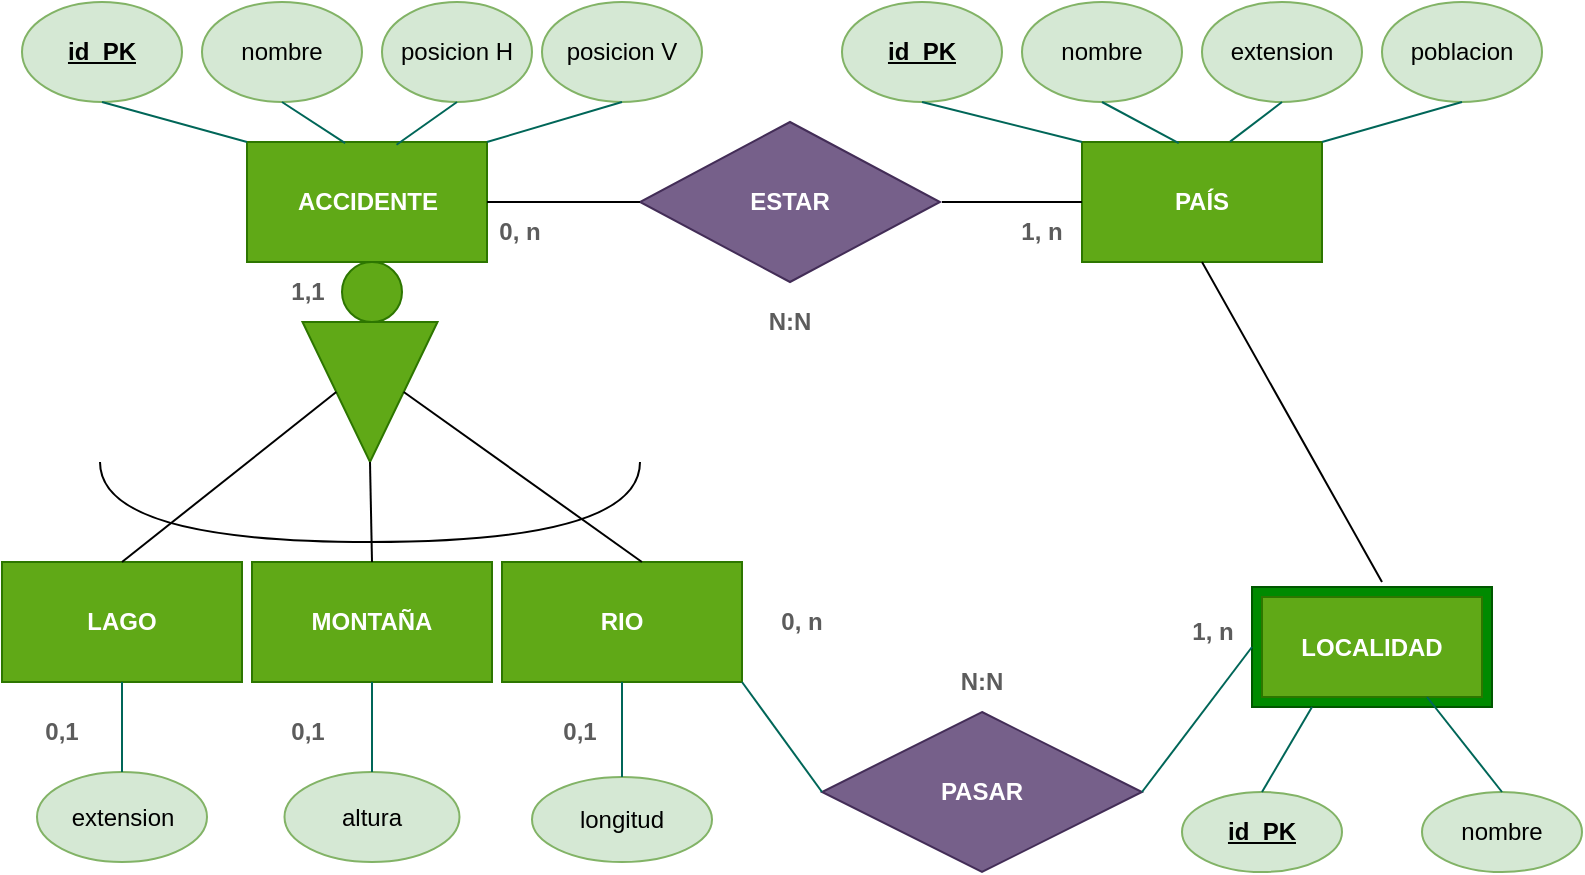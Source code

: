 <mxfile version="17.4.6" type="device"><diagram id="3q7_beth6fXtD7W8zDnN" name="Page-1"><mxGraphModel dx="1038" dy="547" grid="1" gridSize="10" guides="1" tooltips="1" connect="1" arrows="1" fold="1" page="1" pageScale="1" pageWidth="827" pageHeight="1169" math="0" shadow="0"><root><mxCell id="0"/><mxCell id="1" parent="0"/><mxCell id="rJE3uyAJbN5RaccWHfnh-1" value="ACCIDENTE" style="rounded=0;whiteSpace=wrap;html=1;fillColor=#60a917;strokeColor=#2D7600;fontColor=#ffffff;fontStyle=1" parent="1" vertex="1"><mxGeometry x="142.5" y="80" width="120" height="60" as="geometry"/></mxCell><mxCell id="rJE3uyAJbN5RaccWHfnh-4" value="PAÍS" style="rounded=0;whiteSpace=wrap;html=1;fillColor=#60a917;fontColor=#ffffff;strokeColor=#2D7600;fontStyle=1" parent="1" vertex="1"><mxGeometry x="560" y="80" width="120" height="60" as="geometry"/></mxCell><mxCell id="rJE3uyAJbN5RaccWHfnh-5" value="LOCALIDAD" style="rounded=0;whiteSpace=wrap;html=1;fillColor=#008a00;fontColor=#ffffff;strokeColor=#005700;" parent="1" vertex="1"><mxGeometry x="645" y="302.5" width="120" height="60" as="geometry"/></mxCell><mxCell id="rJE3uyAJbN5RaccWHfnh-8" value="" style="triangle;whiteSpace=wrap;html=1;direction=south;fillColor=#60a917;fontColor=#ffffff;strokeColor=#2D7600;" parent="1" vertex="1"><mxGeometry x="170.25" y="170" width="67.5" height="70" as="geometry"/></mxCell><mxCell id="rJE3uyAJbN5RaccWHfnh-9" value="" style="ellipse;whiteSpace=wrap;html=1;aspect=fixed;fillColor=#60a917;fontColor=#ffffff;strokeColor=#2D7600;" parent="1" vertex="1"><mxGeometry x="190" y="140" width="30" height="30" as="geometry"/></mxCell><mxCell id="rJE3uyAJbN5RaccWHfnh-10" value="LAGO" style="rounded=0;whiteSpace=wrap;html=1;fillColor=#60a917;fontColor=#ffffff;strokeColor=#2D7600;fontStyle=1" parent="1" vertex="1"><mxGeometry x="20" y="290" width="120" height="60" as="geometry"/></mxCell><mxCell id="rJE3uyAJbN5RaccWHfnh-11" value="MONTAÑA" style="rounded=0;whiteSpace=wrap;html=1;fillColor=#60a917;fontColor=#ffffff;strokeColor=#2D7600;fontStyle=1" parent="1" vertex="1"><mxGeometry x="145" y="290" width="120" height="60" as="geometry"/></mxCell><mxCell id="rJE3uyAJbN5RaccWHfnh-12" value="RIO" style="rounded=0;whiteSpace=wrap;html=1;fillColor=#60a917;fontColor=#ffffff;strokeColor=#2D7600;fontStyle=1" parent="1" vertex="1"><mxGeometry x="270" y="290" width="120" height="60" as="geometry"/></mxCell><mxCell id="rJE3uyAJbN5RaccWHfnh-13" value="posicion V" style="ellipse;whiteSpace=wrap;html=1;fillColor=#d5e8d4;strokeColor=#82b366;" parent="1" vertex="1"><mxGeometry x="290" y="10" width="80" height="50" as="geometry"/></mxCell><mxCell id="rJE3uyAJbN5RaccWHfnh-14" value="nombre" style="ellipse;whiteSpace=wrap;html=1;fillColor=#d5e8d4;strokeColor=#82b366;" parent="1" vertex="1"><mxGeometry x="530" y="10" width="80" height="50" as="geometry"/></mxCell><mxCell id="rJE3uyAJbN5RaccWHfnh-15" value="posicion H" style="ellipse;whiteSpace=wrap;html=1;fillColor=#d5e8d4;strokeColor=#82b366;" parent="1" vertex="1"><mxGeometry x="210" y="10" width="75" height="50" as="geometry"/></mxCell><mxCell id="rJE3uyAJbN5RaccWHfnh-16" value="nombre" style="ellipse;whiteSpace=wrap;html=1;fillColor=#d5e8d4;strokeColor=#82b366;" parent="1" vertex="1"><mxGeometry x="120" y="10" width="80" height="50" as="geometry"/></mxCell><mxCell id="rJE3uyAJbN5RaccWHfnh-18" value="extension" style="ellipse;whiteSpace=wrap;html=1;fillColor=#d5e8d4;strokeColor=#82b366;" parent="1" vertex="1"><mxGeometry x="620" y="10" width="80" height="50" as="geometry"/></mxCell><mxCell id="rJE3uyAJbN5RaccWHfnh-19" value="poblacion" style="ellipse;whiteSpace=wrap;html=1;fillColor=#d5e8d4;strokeColor=#82b366;" parent="1" vertex="1"><mxGeometry x="710" y="10" width="80" height="50" as="geometry"/></mxCell><mxCell id="rJE3uyAJbN5RaccWHfnh-20" value="LOCALIDAD" style="rounded=0;whiteSpace=wrap;html=1;fillColor=#60a917;fontColor=#ffffff;strokeColor=#2D7600;fontStyle=1" parent="1" vertex="1"><mxGeometry x="650" y="307.5" width="110" height="50" as="geometry"/></mxCell><mxCell id="rJE3uyAJbN5RaccWHfnh-21" value="&lt;b&gt;ESTAR&lt;/b&gt;" style="rhombus;whiteSpace=wrap;html=1;fillColor=#76608a;strokeColor=#432D57;fontColor=#ffffff;" parent="1" vertex="1"><mxGeometry x="339" y="70" width="150" height="80" as="geometry"/></mxCell><mxCell id="rJE3uyAJbN5RaccWHfnh-22" value="&lt;u&gt;&lt;b&gt;id_PK&lt;/b&gt;&lt;/u&gt;" style="ellipse;whiteSpace=wrap;html=1;fillColor=#d5e8d4;strokeColor=#82b366;" parent="1" vertex="1"><mxGeometry x="440" y="10" width="80" height="50" as="geometry"/></mxCell><mxCell id="rJE3uyAJbN5RaccWHfnh-23" value="" style="shape=requiredInterface;html=1;verticalLabelPosition=bottom;sketch=0;direction=south;" parent="1" vertex="1"><mxGeometry x="69" y="240" width="270" height="40" as="geometry"/></mxCell><mxCell id="rJE3uyAJbN5RaccWHfnh-24" value="extension" style="ellipse;whiteSpace=wrap;html=1;fillColor=#d5e8d4;strokeColor=#82b366;" parent="1" vertex="1"><mxGeometry x="37.5" y="395" width="85" height="45" as="geometry"/></mxCell><mxCell id="rJE3uyAJbN5RaccWHfnh-25" value="altura" style="ellipse;whiteSpace=wrap;html=1;fillColor=#d5e8d4;strokeColor=#82b366;" parent="1" vertex="1"><mxGeometry x="161.25" y="395" width="87.5" height="45" as="geometry"/></mxCell><mxCell id="rJE3uyAJbN5RaccWHfnh-26" value="longitud" style="ellipse;whiteSpace=wrap;html=1;fillColor=#d5e8d4;strokeColor=#82b366;" parent="1" vertex="1"><mxGeometry x="285" y="397.5" width="90" height="42.5" as="geometry"/></mxCell><mxCell id="rJE3uyAJbN5RaccWHfnh-28" value="" style="endArrow=none;html=1;rounded=0;exitX=1;exitY=0.5;exitDx=0;exitDy=0;entryX=0;entryY=0.5;entryDx=0;entryDy=0;fontStyle=1" parent="1" source="rJE3uyAJbN5RaccWHfnh-1" target="rJE3uyAJbN5RaccWHfnh-21" edge="1"><mxGeometry width="50" height="50" relative="1" as="geometry"><mxPoint x="420" y="280" as="sourcePoint"/><mxPoint x="470" y="230" as="targetPoint"/></mxGeometry></mxCell><mxCell id="rJE3uyAJbN5RaccWHfnh-30" value="" style="endArrow=none;html=1;rounded=0;" parent="1" edge="1"><mxGeometry width="50" height="50" relative="1" as="geometry"><mxPoint x="490" y="110" as="sourcePoint"/><mxPoint x="560" y="110" as="targetPoint"/></mxGeometry></mxCell><mxCell id="rJE3uyAJbN5RaccWHfnh-32" value="&lt;b&gt;&lt;u&gt;id_PK&lt;/u&gt;&lt;/b&gt;" style="ellipse;whiteSpace=wrap;html=1;fillColor=#d5e8d4;strokeColor=#82b366;" parent="1" vertex="1"><mxGeometry x="610" y="405" width="80" height="40" as="geometry"/></mxCell><mxCell id="rJE3uyAJbN5RaccWHfnh-33" value="nombre" style="ellipse;whiteSpace=wrap;html=1;fillColor=#d5e8d4;strokeColor=#82b366;" parent="1" vertex="1"><mxGeometry x="730" y="405" width="80" height="40" as="geometry"/></mxCell><mxCell id="rJE3uyAJbN5RaccWHfnh-39" value="&lt;b&gt;PASAR&lt;/b&gt;" style="rhombus;whiteSpace=wrap;html=1;fillColor=#76608a;strokeColor=#432D57;fontColor=#ffffff;" parent="1" vertex="1"><mxGeometry x="430" y="365" width="160" height="80" as="geometry"/></mxCell><mxCell id="rJE3uyAJbN5RaccWHfnh-42" value="" style="endArrow=none;html=1;rounded=0;entryX=0.5;entryY=0;entryDx=0;entryDy=0;exitX=0.583;exitY=0;exitDx=0;exitDy=0;exitPerimeter=0;" parent="1" source="rJE3uyAJbN5RaccWHfnh-12" target="rJE3uyAJbN5RaccWHfnh-8" edge="1"><mxGeometry width="50" height="50" relative="1" as="geometry"><mxPoint x="330" y="280" as="sourcePoint"/><mxPoint x="510" y="180" as="targetPoint"/></mxGeometry></mxCell><mxCell id="rJE3uyAJbN5RaccWHfnh-52" value="" style="endArrow=none;html=1;rounded=0;entryX=0;entryY=0.5;entryDx=0;entryDy=0;entryPerimeter=0;exitX=0.5;exitY=0;exitDx=0;exitDy=0;" parent="1" source="rJE3uyAJbN5RaccWHfnh-11" target="rJE3uyAJbN5RaccWHfnh-23" edge="1"><mxGeometry width="50" height="50" relative="1" as="geometry"><mxPoint x="460" y="260" as="sourcePoint"/><mxPoint x="510" y="210" as="targetPoint"/></mxGeometry></mxCell><mxCell id="rJE3uyAJbN5RaccWHfnh-53" value="" style="endArrow=none;html=1;rounded=0;entryX=0.5;entryY=1;entryDx=0;entryDy=0;exitX=0.5;exitY=0;exitDx=0;exitDy=0;" parent="1" source="rJE3uyAJbN5RaccWHfnh-10" target="rJE3uyAJbN5RaccWHfnh-8" edge="1"><mxGeometry width="50" height="50" relative="1" as="geometry"><mxPoint x="460" y="260" as="sourcePoint"/><mxPoint x="510" y="210" as="targetPoint"/></mxGeometry></mxCell><mxCell id="rJE3uyAJbN5RaccWHfnh-59" value="" style="endArrow=none;html=1;rounded=1;sketch=0;fontColor=#5C5C5C;strokeColor=#006658;fillColor=#21C0A5;curved=0;exitX=1;exitY=0.5;exitDx=0;exitDy=0;entryX=0;entryY=0.5;entryDx=0;entryDy=0;" parent="1" source="rJE3uyAJbN5RaccWHfnh-39" target="rJE3uyAJbN5RaccWHfnh-5" edge="1"><mxGeometry width="50" height="50" relative="1" as="geometry"><mxPoint x="460" y="260" as="sourcePoint"/><mxPoint x="640" y="290" as="targetPoint"/></mxGeometry></mxCell><mxCell id="rJE3uyAJbN5RaccWHfnh-60" value="" style="endArrow=none;html=1;rounded=1;sketch=0;fontColor=#5C5C5C;strokeColor=#006658;fillColor=#21C0A5;curved=0;exitX=1;exitY=1;exitDx=0;exitDy=0;entryX=0;entryY=0.5;entryDx=0;entryDy=0;" parent="1" source="rJE3uyAJbN5RaccWHfnh-12" target="rJE3uyAJbN5RaccWHfnh-39" edge="1"><mxGeometry width="50" height="50" relative="1" as="geometry"><mxPoint x="460" y="260" as="sourcePoint"/><mxPoint x="510" y="210" as="targetPoint"/></mxGeometry></mxCell><mxCell id="rJE3uyAJbN5RaccWHfnh-67" value="" style="endArrow=none;html=1;rounded=1;sketch=0;fontColor=#5C5C5C;strokeColor=#006658;fillColor=#21C0A5;curved=0;entryX=0.5;entryY=0;entryDx=0;entryDy=0;exitX=0.5;exitY=1;exitDx=0;exitDy=0;" parent="1" source="rJE3uyAJbN5RaccWHfnh-10" target="rJE3uyAJbN5RaccWHfnh-24" edge="1"><mxGeometry width="50" height="50" relative="1" as="geometry"><mxPoint x="460" y="260" as="sourcePoint"/><mxPoint x="510" y="210" as="targetPoint"/></mxGeometry></mxCell><mxCell id="rJE3uyAJbN5RaccWHfnh-68" value="" style="endArrow=none;html=1;rounded=1;sketch=0;fontColor=#5C5C5C;strokeColor=#006658;fillColor=#21C0A5;curved=0;entryX=0.5;entryY=1;entryDx=0;entryDy=0;exitX=0.5;exitY=0;exitDx=0;exitDy=0;" parent="1" source="rJE3uyAJbN5RaccWHfnh-25" target="rJE3uyAJbN5RaccWHfnh-11" edge="1"><mxGeometry width="50" height="50" relative="1" as="geometry"><mxPoint x="205" y="390" as="sourcePoint"/><mxPoint x="510" y="210" as="targetPoint"/></mxGeometry></mxCell><mxCell id="rJE3uyAJbN5RaccWHfnh-69" value="" style="endArrow=none;html=1;rounded=1;sketch=0;fontColor=#5C5C5C;strokeColor=#006658;fillColor=#21C0A5;curved=0;entryX=0.5;entryY=1;entryDx=0;entryDy=0;exitX=0.5;exitY=0;exitDx=0;exitDy=0;" parent="1" source="rJE3uyAJbN5RaccWHfnh-26" target="rJE3uyAJbN5RaccWHfnh-12" edge="1"><mxGeometry width="50" height="50" relative="1" as="geometry"><mxPoint x="460" y="260" as="sourcePoint"/><mxPoint x="510" y="210" as="targetPoint"/></mxGeometry></mxCell><mxCell id="rJE3uyAJbN5RaccWHfnh-70" value="&lt;b&gt;&lt;u&gt;id_PK&lt;/u&gt;&lt;/b&gt;" style="ellipse;whiteSpace=wrap;html=1;rounded=0;sketch=0;strokeColor=#82b366;fillColor=#d5e8d4;" parent="1" vertex="1"><mxGeometry x="30" y="10" width="80" height="50" as="geometry"/></mxCell><mxCell id="rJE3uyAJbN5RaccWHfnh-71" value="" style="endArrow=none;html=1;rounded=1;sketch=0;fontColor=#5C5C5C;strokeColor=#006658;fillColor=#21C0A5;curved=0;entryX=0.5;entryY=1;entryDx=0;entryDy=0;exitX=0;exitY=0;exitDx=0;exitDy=0;" parent="1" source="rJE3uyAJbN5RaccWHfnh-1" target="rJE3uyAJbN5RaccWHfnh-70" edge="1"><mxGeometry width="50" height="50" relative="1" as="geometry"><mxPoint x="460" y="260" as="sourcePoint"/><mxPoint x="510" y="210" as="targetPoint"/></mxGeometry></mxCell><mxCell id="rJE3uyAJbN5RaccWHfnh-72" value="" style="endArrow=none;html=1;rounded=1;sketch=0;fontColor=#5C5C5C;strokeColor=#006658;fillColor=#21C0A5;curved=0;entryX=0.5;entryY=1;entryDx=0;entryDy=0;exitX=0.409;exitY=0.01;exitDx=0;exitDy=0;exitPerimeter=0;" parent="1" source="rJE3uyAJbN5RaccWHfnh-1" target="rJE3uyAJbN5RaccWHfnh-16" edge="1"><mxGeometry width="50" height="50" relative="1" as="geometry"><mxPoint x="460" y="260" as="sourcePoint"/><mxPoint x="510" y="210" as="targetPoint"/></mxGeometry></mxCell><mxCell id="rJE3uyAJbN5RaccWHfnh-74" value="" style="endArrow=none;html=1;rounded=1;sketch=0;fontColor=#5C5C5C;strokeColor=#006658;fillColor=#21C0A5;curved=0;entryX=0.5;entryY=1;entryDx=0;entryDy=0;exitX=0.623;exitY=0.023;exitDx=0;exitDy=0;exitPerimeter=0;" parent="1" source="rJE3uyAJbN5RaccWHfnh-1" target="rJE3uyAJbN5RaccWHfnh-15" edge="1"><mxGeometry width="50" height="50" relative="1" as="geometry"><mxPoint x="460" y="260" as="sourcePoint"/><mxPoint x="510" y="210" as="targetPoint"/></mxGeometry></mxCell><mxCell id="rJE3uyAJbN5RaccWHfnh-75" value="" style="endArrow=none;html=1;rounded=1;sketch=0;fontColor=#5C5C5C;strokeColor=#006658;fillColor=#21C0A5;curved=0;entryX=0.5;entryY=1;entryDx=0;entryDy=0;exitX=1;exitY=0;exitDx=0;exitDy=0;" parent="1" source="rJE3uyAJbN5RaccWHfnh-1" target="rJE3uyAJbN5RaccWHfnh-13" edge="1"><mxGeometry width="50" height="50" relative="1" as="geometry"><mxPoint x="460" y="260" as="sourcePoint"/><mxPoint x="510" y="210" as="targetPoint"/></mxGeometry></mxCell><mxCell id="rJE3uyAJbN5RaccWHfnh-76" value="" style="endArrow=none;html=1;rounded=1;sketch=0;fontColor=#5C5C5C;strokeColor=#006658;fillColor=#21C0A5;curved=0;entryX=0.5;entryY=1;entryDx=0;entryDy=0;exitX=0.403;exitY=0.01;exitDx=0;exitDy=0;exitPerimeter=0;" parent="1" source="rJE3uyAJbN5RaccWHfnh-4" target="rJE3uyAJbN5RaccWHfnh-14" edge="1"><mxGeometry width="50" height="50" relative="1" as="geometry"><mxPoint x="460" y="260" as="sourcePoint"/><mxPoint x="510" y="210" as="targetPoint"/></mxGeometry></mxCell><mxCell id="rJE3uyAJbN5RaccWHfnh-78" value="" style="endArrow=none;html=1;rounded=1;sketch=0;fontColor=#5C5C5C;strokeColor=#006658;fillColor=#21C0A5;curved=0;entryX=0.5;entryY=1;entryDx=0;entryDy=0;exitX=0;exitY=0;exitDx=0;exitDy=0;" parent="1" source="rJE3uyAJbN5RaccWHfnh-4" target="rJE3uyAJbN5RaccWHfnh-22" edge="1"><mxGeometry width="50" height="50" relative="1" as="geometry"><mxPoint x="550" y="80" as="sourcePoint"/><mxPoint x="510" y="210" as="targetPoint"/></mxGeometry></mxCell><mxCell id="rJE3uyAJbN5RaccWHfnh-79" value="" style="endArrow=none;html=1;rounded=1;sketch=0;fontColor=#5C5C5C;strokeColor=#006658;fillColor=#21C0A5;curved=0;entryX=0.5;entryY=1;entryDx=0;entryDy=0;exitX=0.617;exitY=-0.003;exitDx=0;exitDy=0;exitPerimeter=0;" parent="1" source="rJE3uyAJbN5RaccWHfnh-4" target="rJE3uyAJbN5RaccWHfnh-18" edge="1"><mxGeometry width="50" height="50" relative="1" as="geometry"><mxPoint x="460" y="260" as="sourcePoint"/><mxPoint x="510" y="210" as="targetPoint"/></mxGeometry></mxCell><mxCell id="rJE3uyAJbN5RaccWHfnh-80" value="" style="endArrow=none;html=1;rounded=1;sketch=0;fontColor=#5C5C5C;strokeColor=#006658;fillColor=#21C0A5;curved=0;" parent="1" edge="1"><mxGeometry width="50" height="50" relative="1" as="geometry"><mxPoint x="680" y="80" as="sourcePoint"/><mxPoint x="750" y="60" as="targetPoint"/></mxGeometry></mxCell><mxCell id="rJE3uyAJbN5RaccWHfnh-81" value="&lt;b&gt;1, n&lt;/b&gt;" style="text;html=1;strokeColor=none;fillColor=none;align=center;verticalAlign=middle;whiteSpace=wrap;rounded=0;sketch=0;fontColor=#5C5C5C;" parent="1" vertex="1"><mxGeometry x="510" y="110" width="60" height="30" as="geometry"/></mxCell><mxCell id="rJE3uyAJbN5RaccWHfnh-84" value="&lt;b&gt;0, n&lt;/b&gt;" style="text;html=1;strokeColor=none;fillColor=none;align=center;verticalAlign=middle;whiteSpace=wrap;rounded=0;sketch=0;fontColor=#5C5C5C;" parent="1" vertex="1"><mxGeometry x="248.75" y="110" width="60" height="30" as="geometry"/></mxCell><mxCell id="rJE3uyAJbN5RaccWHfnh-86" value="&lt;b&gt;N:N&lt;/b&gt;" style="text;html=1;strokeColor=none;fillColor=none;align=center;verticalAlign=middle;whiteSpace=wrap;rounded=0;sketch=0;fontColor=#5C5C5C;" parent="1" vertex="1"><mxGeometry x="384" y="155" width="60" height="30" as="geometry"/></mxCell><mxCell id="rJE3uyAJbN5RaccWHfnh-88" value="1, n" style="text;html=1;align=center;verticalAlign=middle;resizable=0;points=[];autosize=1;strokeColor=none;fillColor=none;fontColor=#5C5C5C;fontStyle=1" parent="1" vertex="1"><mxGeometry x="605" y="315" width="40" height="20" as="geometry"/></mxCell><mxCell id="rJE3uyAJbN5RaccWHfnh-89" value="&lt;b&gt;0, n&lt;/b&gt;" style="text;html=1;strokeColor=none;fillColor=none;align=center;verticalAlign=middle;whiteSpace=wrap;rounded=0;sketch=0;fontColor=#5C5C5C;" parent="1" vertex="1"><mxGeometry x="390" y="305" width="60" height="30" as="geometry"/></mxCell><mxCell id="rJE3uyAJbN5RaccWHfnh-91" value="N:N" style="text;html=1;strokeColor=none;fillColor=none;align=center;verticalAlign=middle;whiteSpace=wrap;rounded=0;sketch=0;fontColor=#5C5C5C;fontStyle=1" parent="1" vertex="1"><mxGeometry x="480" y="335" width="60" height="30" as="geometry"/></mxCell><mxCell id="rJE3uyAJbN5RaccWHfnh-93" value="1,1" style="text;html=1;strokeColor=none;fillColor=none;align=center;verticalAlign=middle;whiteSpace=wrap;rounded=0;sketch=0;fontColor=#5C5C5C;fontStyle=1" parent="1" vertex="1"><mxGeometry x="142.5" y="140" width="60" height="30" as="geometry"/></mxCell><mxCell id="rJE3uyAJbN5RaccWHfnh-95" value="&lt;b&gt;0,1&lt;/b&gt;" style="text;html=1;strokeColor=none;fillColor=none;align=center;verticalAlign=middle;whiteSpace=wrap;rounded=0;sketch=0;fontColor=#5C5C5C;" parent="1" vertex="1"><mxGeometry x="20" y="360" width="60" height="30" as="geometry"/></mxCell><mxCell id="rJE3uyAJbN5RaccWHfnh-97" value="&lt;span style=&quot;color: rgba(0 , 0 , 0 , 0) ; font-family: monospace ; font-size: 0px&quot;&gt;%3CmxGraphModel%3E%3Croot%3E%3CmxCell%20id%3D%220%22%2F%3E%3CmxCell%20id%3D%221%22%20parent%3D%220%22%2F%3E%3CmxCell%20id%3D%222%22%20value%3D%22%26lt%3Bb%26gt%3B0%2C1%26lt%3B%2Fb%26gt%3B%22%20style%3D%22text%3Bhtml%3D1%3BstrokeColor%3Dnone%3BfillColor%3Dnone%3Balign%3Dcenter%3BverticalAlign%3Dmiddle%3BwhiteSpace%3Dwrap%3Brounded%3D0%3Bsketch%3D0%3BfontColor%3D%235C5C5C%3B%22%20vertex%3D%221%22%20parent%3D%221%22%3E%3CmxGeometry%20x%3D%2220%22%20y%3D%22360%22%20width%3D%2260%22%20height%3D%2230%22%20as%3D%22geometry%22%2F%3E%3C%2FmxCell%3E%3C%2Froot%3E%3C%2FmxGraphModel%3E&lt;/span&gt;" style="text;html=1;align=center;verticalAlign=middle;resizable=0;points=[];autosize=1;strokeColor=none;fillColor=none;fontColor=#5C5C5C;" parent="1" vertex="1"><mxGeometry x="160" y="360" width="20" height="20" as="geometry"/></mxCell><mxCell id="rJE3uyAJbN5RaccWHfnh-98" value="&lt;b&gt;0,1&lt;/b&gt;" style="text;html=1;strokeColor=none;fillColor=none;align=center;verticalAlign=middle;whiteSpace=wrap;rounded=0;sketch=0;fontColor=#5C5C5C;" parent="1" vertex="1"><mxGeometry x="142.5" y="360" width="60" height="30" as="geometry"/></mxCell><mxCell id="rJE3uyAJbN5RaccWHfnh-99" value="&lt;b&gt;0,1&lt;/b&gt;" style="text;html=1;strokeColor=none;fillColor=none;align=center;verticalAlign=middle;whiteSpace=wrap;rounded=0;sketch=0;fontColor=#5C5C5C;" parent="1" vertex="1"><mxGeometry x="279" y="360" width="60" height="30" as="geometry"/></mxCell><mxCell id="rJE3uyAJbN5RaccWHfnh-100" value="" style="endArrow=none;html=1;rounded=1;sketch=0;fontColor=#5C5C5C;strokeColor=#006658;fillColor=#21C0A5;curved=0;entryX=0.25;entryY=1;entryDx=0;entryDy=0;exitX=0.5;exitY=0;exitDx=0;exitDy=0;" parent="1" source="rJE3uyAJbN5RaccWHfnh-32" target="rJE3uyAJbN5RaccWHfnh-5" edge="1"><mxGeometry width="50" height="50" relative="1" as="geometry"><mxPoint x="460" y="260" as="sourcePoint"/><mxPoint x="510" y="210" as="targetPoint"/></mxGeometry></mxCell><mxCell id="rJE3uyAJbN5RaccWHfnh-101" value="" style="endArrow=none;html=1;rounded=1;sketch=0;fontColor=#5C5C5C;strokeColor=#006658;fillColor=#21C0A5;curved=0;entryX=0.75;entryY=1;entryDx=0;entryDy=0;exitX=0.5;exitY=0;exitDx=0;exitDy=0;" parent="1" source="rJE3uyAJbN5RaccWHfnh-33" target="rJE3uyAJbN5RaccWHfnh-20" edge="1"><mxGeometry width="50" height="50" relative="1" as="geometry"><mxPoint x="460" y="260" as="sourcePoint"/><mxPoint x="510" y="210" as="targetPoint"/></mxGeometry></mxCell><mxCell id="_UbCWSc3YifR_LWrdbpq-1" value="" style="endArrow=none;html=1;rounded=0;entryX=0.5;entryY=1;entryDx=0;entryDy=0;" edge="1" parent="1" target="rJE3uyAJbN5RaccWHfnh-4"><mxGeometry width="50" height="50" relative="1" as="geometry"><mxPoint x="710" y="300" as="sourcePoint"/><mxPoint x="550" y="260" as="targetPoint"/></mxGeometry></mxCell></root></mxGraphModel></diagram></mxfile>
